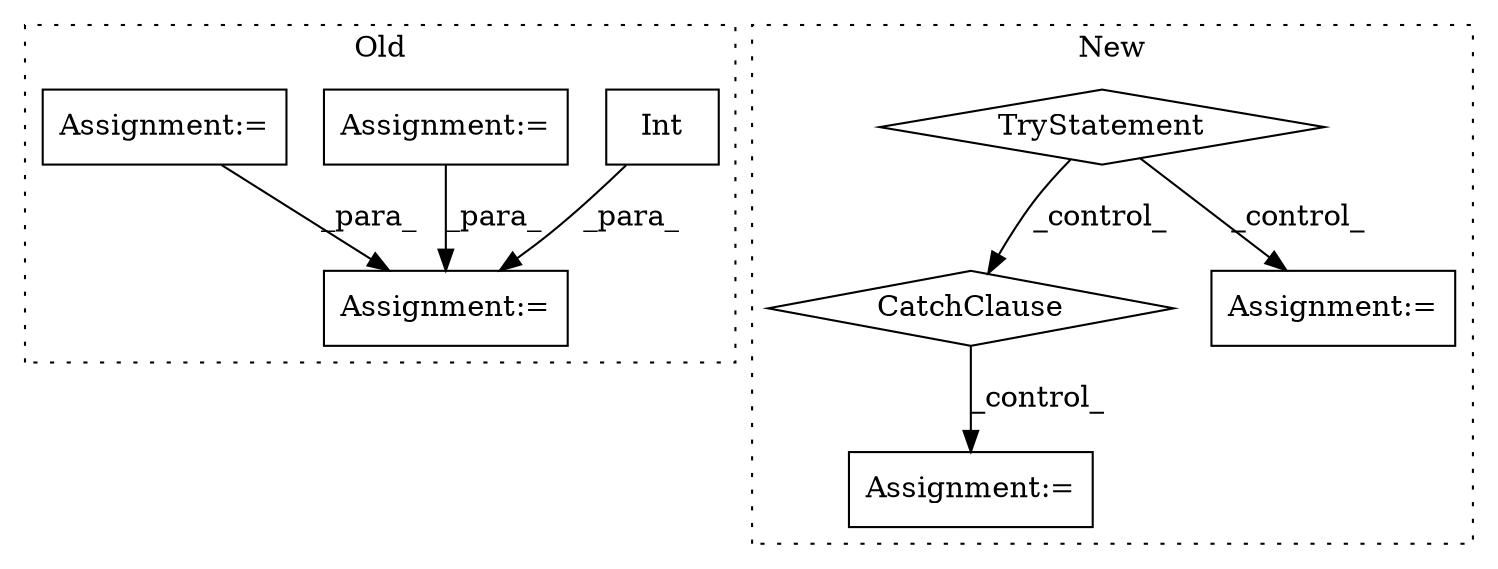 digraph G {
subgraph cluster0 {
1 [label="Int" a="32" s="7169,7233" l="8,1" shape="box"];
5 [label="Assignment:=" a="7" s="7412" l="1" shape="box"];
6 [label="Assignment:=" a="7" s="7251" l="1" shape="box"];
7 [label="Assignment:=" a="7" s="7030" l="15" shape="box"];
label = "Old";
style="dotted";
}
subgraph cluster1 {
2 [label="TryStatement" a="54" s="6412" l="4" shape="diamond"];
3 [label="CatchClause" a="12" s="6463,6494" l="11,2" shape="diamond"];
4 [label="Assignment:=" a="7" s="6428" l="1" shape="box"];
8 [label="Assignment:=" a="7" s="6508" l="1" shape="box"];
label = "New";
style="dotted";
}
1 -> 5 [label="_para_"];
2 -> 3 [label="_control_"];
2 -> 4 [label="_control_"];
3 -> 8 [label="_control_"];
6 -> 5 [label="_para_"];
7 -> 5 [label="_para_"];
}